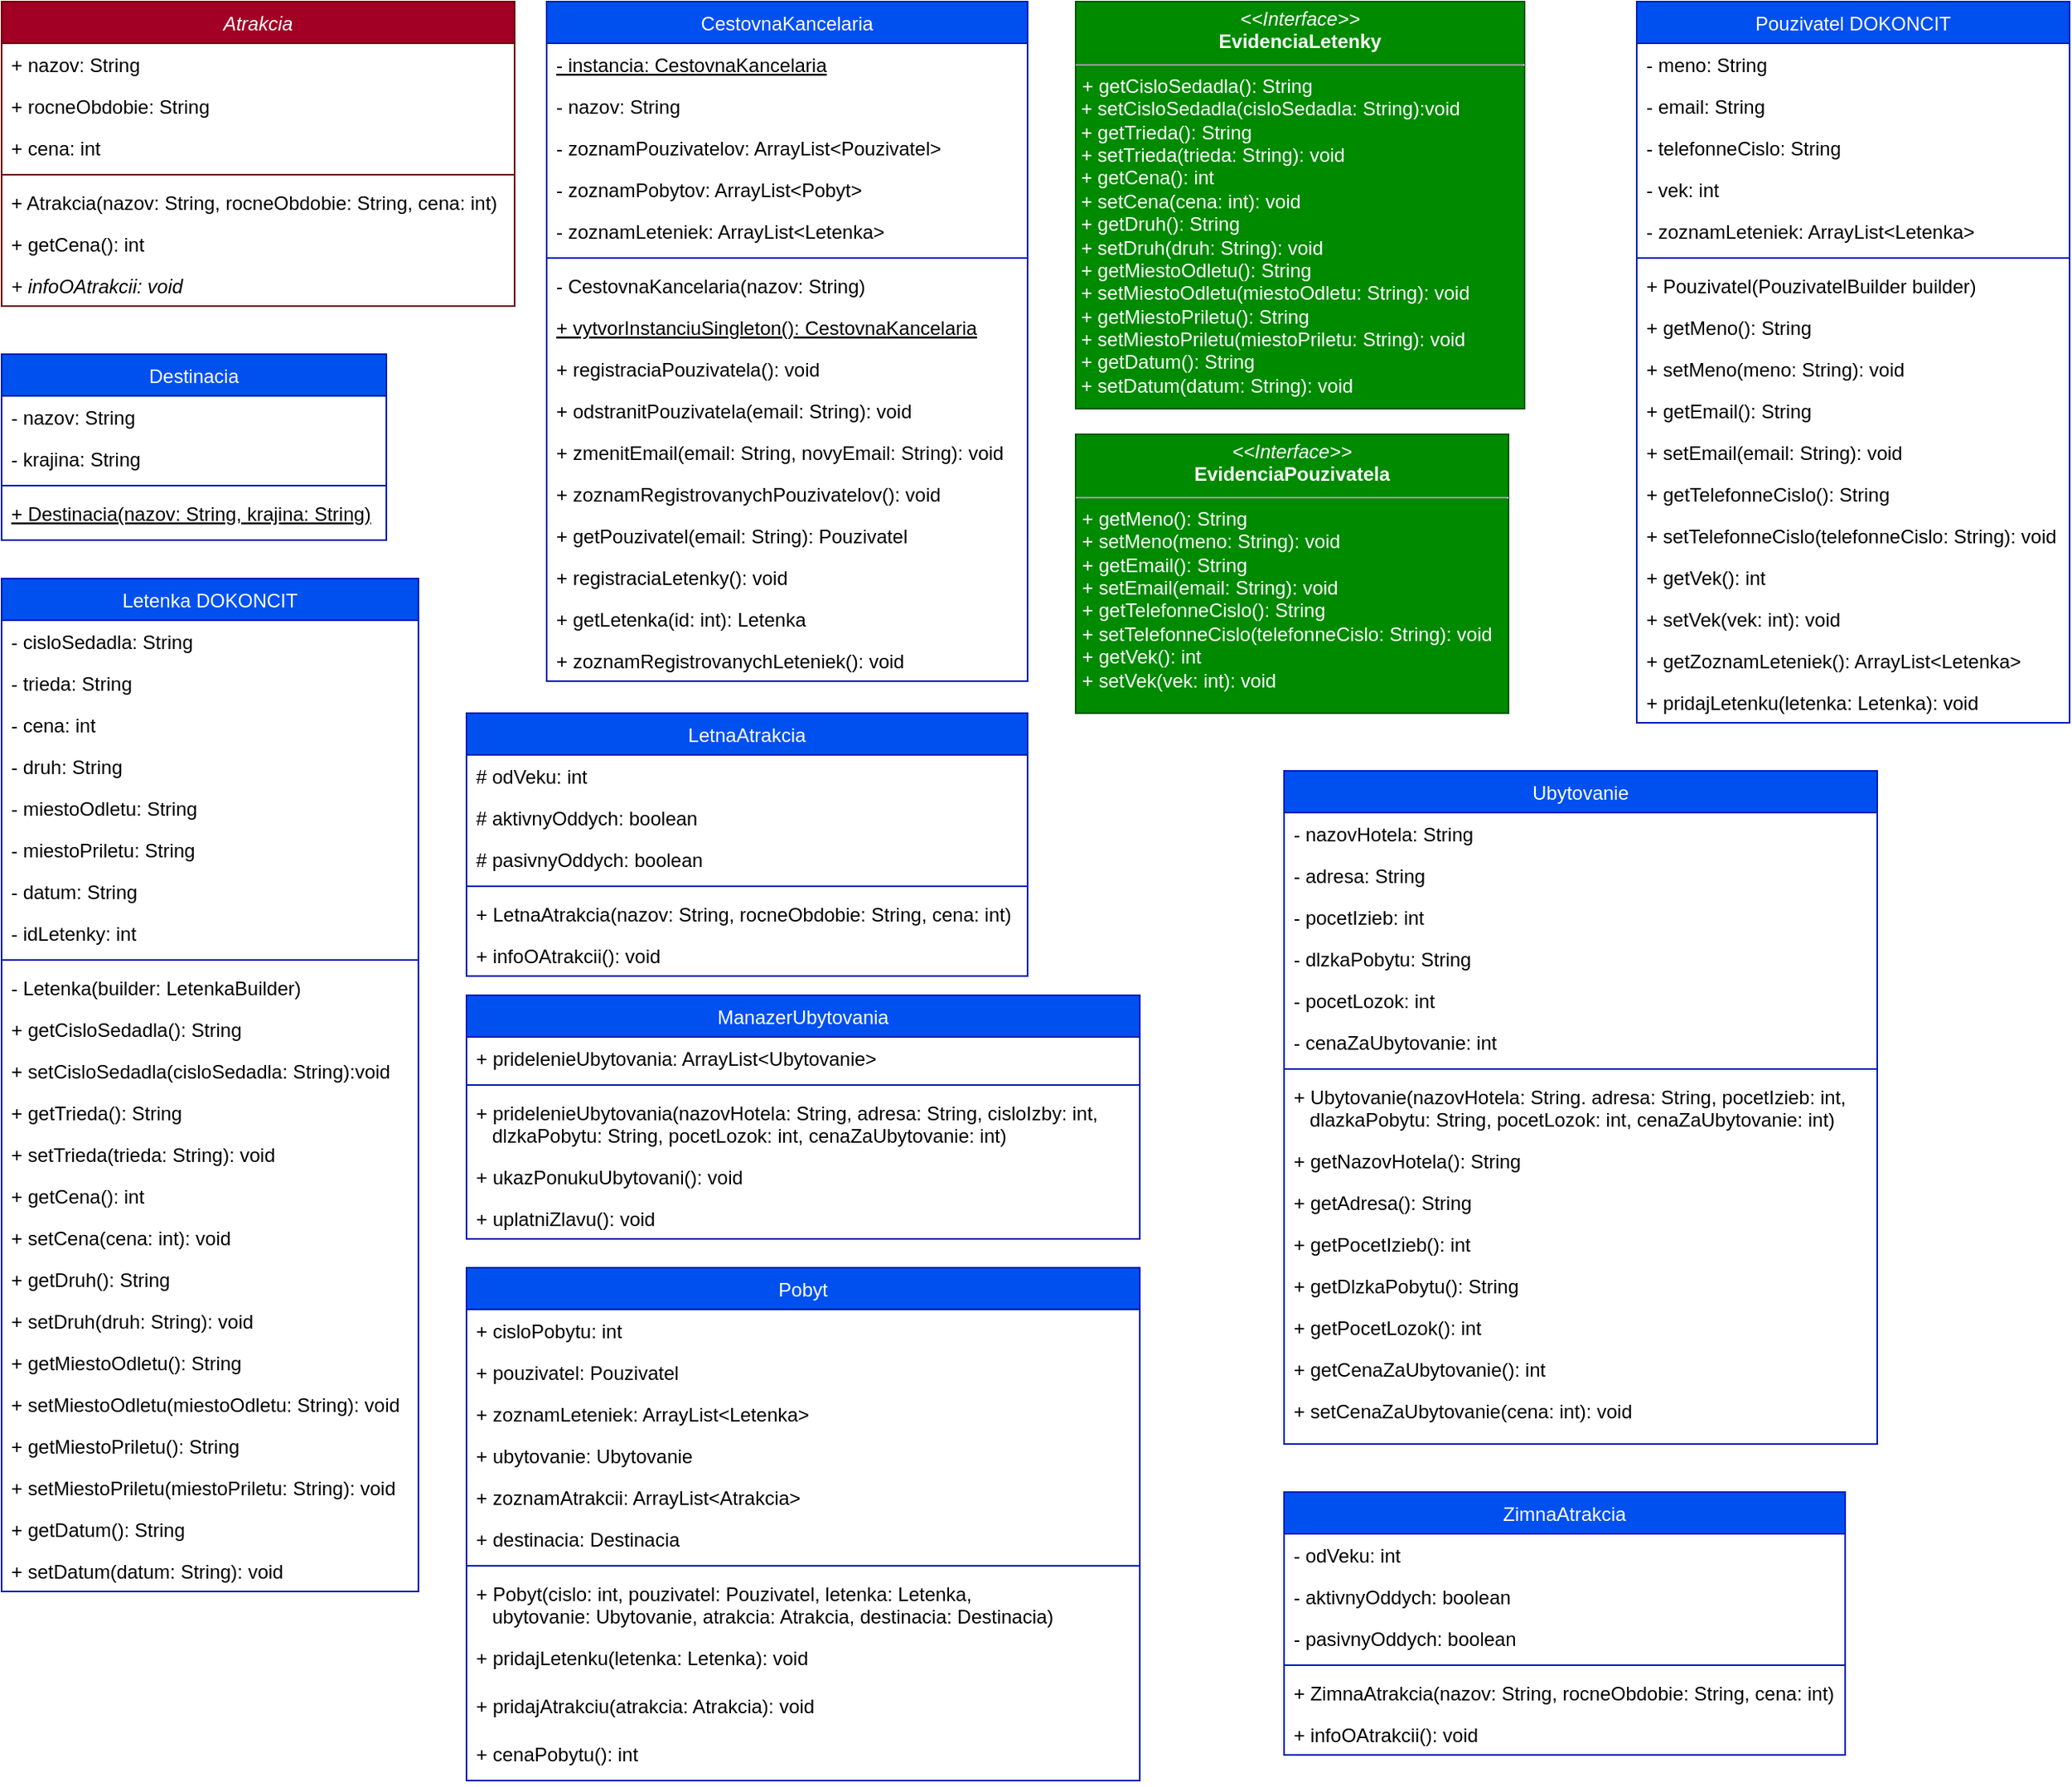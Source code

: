 <mxfile version="21.2.3" type="github">
  <diagram id="C5RBs43oDa-KdzZeNtuy" name="Page-1">
    <mxGraphModel dx="1128" dy="943" grid="1" gridSize="10" guides="1" tooltips="1" connect="1" arrows="1" fold="1" page="1" pageScale="1" pageWidth="827" pageHeight="1169" math="0" shadow="0">
      <root>
        <mxCell id="WIyWlLk6GJQsqaUBKTNV-0" />
        <mxCell id="WIyWlLk6GJQsqaUBKTNV-1" parent="WIyWlLk6GJQsqaUBKTNV-0" />
        <mxCell id="zkfFHV4jXpPFQw0GAbJ--0" value="Atrakcia" style="swimlane;fontStyle=2;align=center;verticalAlign=top;childLayout=stackLayout;horizontal=1;startSize=26;horizontalStack=0;resizeParent=1;resizeLast=0;collapsible=1;marginBottom=0;rounded=0;shadow=0;strokeWidth=1;fillColor=#a20025;strokeColor=#6F0000;fontColor=#ffffff;" parent="WIyWlLk6GJQsqaUBKTNV-1" vertex="1">
          <mxGeometry x="50" y="30" width="320" height="190" as="geometry">
            <mxRectangle x="230" y="140" width="160" height="26" as="alternateBounds" />
          </mxGeometry>
        </mxCell>
        <mxCell id="zkfFHV4jXpPFQw0GAbJ--1" value="+ nazov: String" style="text;align=left;verticalAlign=top;spacingLeft=4;spacingRight=4;overflow=hidden;rotatable=0;points=[[0,0.5],[1,0.5]];portConstraint=eastwest;" parent="zkfFHV4jXpPFQw0GAbJ--0" vertex="1">
          <mxGeometry y="26" width="320" height="26" as="geometry" />
        </mxCell>
        <mxCell id="zkfFHV4jXpPFQw0GAbJ--2" value="+ rocneObdobie: String" style="text;align=left;verticalAlign=top;spacingLeft=4;spacingRight=4;overflow=hidden;rotatable=0;points=[[0,0.5],[1,0.5]];portConstraint=eastwest;rounded=0;shadow=0;html=0;" parent="zkfFHV4jXpPFQw0GAbJ--0" vertex="1">
          <mxGeometry y="52" width="320" height="26" as="geometry" />
        </mxCell>
        <mxCell id="zkfFHV4jXpPFQw0GAbJ--3" value="+ cena: int" style="text;align=left;verticalAlign=top;spacingLeft=4;spacingRight=4;overflow=hidden;rotatable=0;points=[[0,0.5],[1,0.5]];portConstraint=eastwest;rounded=0;shadow=0;html=0;" parent="zkfFHV4jXpPFQw0GAbJ--0" vertex="1">
          <mxGeometry y="78" width="320" height="26" as="geometry" />
        </mxCell>
        <mxCell id="zkfFHV4jXpPFQw0GAbJ--4" value="" style="line;html=1;strokeWidth=1;align=left;verticalAlign=middle;spacingTop=-1;spacingLeft=3;spacingRight=3;rotatable=0;labelPosition=right;points=[];portConstraint=eastwest;fillColor=#a20025;fontColor=#ffffff;strokeColor=#6F0000;" parent="zkfFHV4jXpPFQw0GAbJ--0" vertex="1">
          <mxGeometry y="104" width="320" height="8" as="geometry" />
        </mxCell>
        <mxCell id="zkfFHV4jXpPFQw0GAbJ--5" value="+ Atrakcia(nazov: String, rocneObdobie: String, cena: int)" style="text;align=left;verticalAlign=top;spacingLeft=4;spacingRight=4;overflow=hidden;rotatable=0;points=[[0,0.5],[1,0.5]];portConstraint=eastwest;" parent="zkfFHV4jXpPFQw0GAbJ--0" vertex="1">
          <mxGeometry y="112" width="320" height="26" as="geometry" />
        </mxCell>
        <mxCell id="7Pr3nvuwrETPLiHUvhbF-43" value="+ getCena(): int" style="text;align=left;verticalAlign=top;spacingLeft=4;spacingRight=4;overflow=hidden;rotatable=0;points=[[0,0.5],[1,0.5]];portConstraint=eastwest;" vertex="1" parent="zkfFHV4jXpPFQw0GAbJ--0">
          <mxGeometry y="138" width="320" height="26" as="geometry" />
        </mxCell>
        <mxCell id="7Pr3nvuwrETPLiHUvhbF-44" value="+ infoOAtrakcii: void" style="text;align=left;verticalAlign=top;spacingLeft=4;spacingRight=4;overflow=hidden;rotatable=0;points=[[0,0.5],[1,0.5]];portConstraint=eastwest;fontStyle=2" vertex="1" parent="zkfFHV4jXpPFQw0GAbJ--0">
          <mxGeometry y="164" width="320" height="26" as="geometry" />
        </mxCell>
        <mxCell id="zkfFHV4jXpPFQw0GAbJ--6" value="Destinacia" style="swimlane;fontStyle=0;align=center;verticalAlign=top;childLayout=stackLayout;horizontal=1;startSize=26;horizontalStack=0;resizeParent=1;resizeLast=0;collapsible=1;marginBottom=0;rounded=0;shadow=0;strokeWidth=1;fillColor=#0050ef;fontColor=#ffffff;strokeColor=#001DBC;" parent="WIyWlLk6GJQsqaUBKTNV-1" vertex="1">
          <mxGeometry x="50" y="250" width="240" height="116" as="geometry">
            <mxRectangle x="130" y="380" width="160" height="26" as="alternateBounds" />
          </mxGeometry>
        </mxCell>
        <mxCell id="zkfFHV4jXpPFQw0GAbJ--7" value="- nazov: String" style="text;align=left;verticalAlign=top;spacingLeft=4;spacingRight=4;overflow=hidden;rotatable=0;points=[[0,0.5],[1,0.5]];portConstraint=eastwest;" parent="zkfFHV4jXpPFQw0GAbJ--6" vertex="1">
          <mxGeometry y="26" width="240" height="26" as="geometry" />
        </mxCell>
        <mxCell id="zkfFHV4jXpPFQw0GAbJ--8" value="- krajina: String" style="text;align=left;verticalAlign=top;spacingLeft=4;spacingRight=4;overflow=hidden;rotatable=0;points=[[0,0.5],[1,0.5]];portConstraint=eastwest;rounded=0;shadow=0;html=0;" parent="zkfFHV4jXpPFQw0GAbJ--6" vertex="1">
          <mxGeometry y="52" width="240" height="26" as="geometry" />
        </mxCell>
        <mxCell id="zkfFHV4jXpPFQw0GAbJ--9" value="" style="line;html=1;strokeWidth=1;align=left;verticalAlign=middle;spacingTop=-1;spacingLeft=3;spacingRight=3;rotatable=0;labelPosition=right;points=[];portConstraint=eastwest;fillColor=#0050ef;fontColor=#ffffff;strokeColor=#001DBC;" parent="zkfFHV4jXpPFQw0GAbJ--6" vertex="1">
          <mxGeometry y="78" width="240" height="8" as="geometry" />
        </mxCell>
        <mxCell id="zkfFHV4jXpPFQw0GAbJ--10" value="+ Destinacia(nazov: String, krajina: String)" style="text;align=left;verticalAlign=top;spacingLeft=4;spacingRight=4;overflow=hidden;rotatable=0;points=[[0,0.5],[1,0.5]];portConstraint=eastwest;fontStyle=4" parent="zkfFHV4jXpPFQw0GAbJ--6" vertex="1">
          <mxGeometry y="86" width="240" height="26" as="geometry" />
        </mxCell>
        <mxCell id="zkfFHV4jXpPFQw0GAbJ--17" value="CestovnaKancelaria" style="swimlane;fontStyle=0;align=center;verticalAlign=top;childLayout=stackLayout;horizontal=1;startSize=26;horizontalStack=0;resizeParent=1;resizeLast=0;collapsible=1;marginBottom=0;rounded=0;shadow=0;strokeWidth=1;fillColor=#0050ef;fontColor=#ffffff;strokeColor=#001DBC;" parent="WIyWlLk6GJQsqaUBKTNV-1" vertex="1">
          <mxGeometry x="390" y="30" width="300" height="424" as="geometry">
            <mxRectangle x="550" y="140" width="160" height="26" as="alternateBounds" />
          </mxGeometry>
        </mxCell>
        <mxCell id="zkfFHV4jXpPFQw0GAbJ--18" value="- instancia: CestovnaKancelaria" style="text;align=left;verticalAlign=top;spacingLeft=4;spacingRight=4;overflow=hidden;rotatable=0;points=[[0,0.5],[1,0.5]];portConstraint=eastwest;fontStyle=4" parent="zkfFHV4jXpPFQw0GAbJ--17" vertex="1">
          <mxGeometry y="26" width="300" height="26" as="geometry" />
        </mxCell>
        <mxCell id="zkfFHV4jXpPFQw0GAbJ--19" value="- nazov: String" style="text;align=left;verticalAlign=top;spacingLeft=4;spacingRight=4;overflow=hidden;rotatable=0;points=[[0,0.5],[1,0.5]];portConstraint=eastwest;rounded=0;shadow=0;html=0;" parent="zkfFHV4jXpPFQw0GAbJ--17" vertex="1">
          <mxGeometry y="52" width="300" height="26" as="geometry" />
        </mxCell>
        <mxCell id="zkfFHV4jXpPFQw0GAbJ--20" value="- zoznamPouzivatelov: ArrayList&lt;Pouzivatel&gt;" style="text;align=left;verticalAlign=top;spacingLeft=4;spacingRight=4;overflow=hidden;rotatable=0;points=[[0,0.5],[1,0.5]];portConstraint=eastwest;rounded=0;shadow=0;html=0;" parent="zkfFHV4jXpPFQw0GAbJ--17" vertex="1">
          <mxGeometry y="78" width="300" height="26" as="geometry" />
        </mxCell>
        <mxCell id="zkfFHV4jXpPFQw0GAbJ--21" value="- zoznamPobytov: ArrayList&lt;Pobyt&gt;" style="text;align=left;verticalAlign=top;spacingLeft=4;spacingRight=4;overflow=hidden;rotatable=0;points=[[0,0.5],[1,0.5]];portConstraint=eastwest;rounded=0;shadow=0;html=0;" parent="zkfFHV4jXpPFQw0GAbJ--17" vertex="1">
          <mxGeometry y="104" width="300" height="26" as="geometry" />
        </mxCell>
        <mxCell id="zkfFHV4jXpPFQw0GAbJ--22" value="- zoznamLeteniek: ArrayList&lt;Letenka&gt;" style="text;align=left;verticalAlign=top;spacingLeft=4;spacingRight=4;overflow=hidden;rotatable=0;points=[[0,0.5],[1,0.5]];portConstraint=eastwest;rounded=0;shadow=0;html=0;" parent="zkfFHV4jXpPFQw0GAbJ--17" vertex="1">
          <mxGeometry y="130" width="300" height="26" as="geometry" />
        </mxCell>
        <mxCell id="zkfFHV4jXpPFQw0GAbJ--23" value="" style="line;html=1;strokeWidth=1;align=left;verticalAlign=middle;spacingTop=-1;spacingLeft=3;spacingRight=3;rotatable=0;labelPosition=right;points=[];portConstraint=eastwest;fillColor=#0050ef;fontColor=#ffffff;strokeColor=#001DBC;" parent="zkfFHV4jXpPFQw0GAbJ--17" vertex="1">
          <mxGeometry y="156" width="300" height="8" as="geometry" />
        </mxCell>
        <mxCell id="zkfFHV4jXpPFQw0GAbJ--24" value="- CestovnaKancelaria(nazov: String)" style="text;align=left;verticalAlign=top;spacingLeft=4;spacingRight=4;overflow=hidden;rotatable=0;points=[[0,0.5],[1,0.5]];portConstraint=eastwest;" parent="zkfFHV4jXpPFQw0GAbJ--17" vertex="1">
          <mxGeometry y="164" width="300" height="26" as="geometry" />
        </mxCell>
        <mxCell id="zkfFHV4jXpPFQw0GAbJ--25" value="+ vytvorInstanciuSingleton(): CestovnaKancelaria" style="text;align=left;verticalAlign=top;spacingLeft=4;spacingRight=4;overflow=hidden;rotatable=0;points=[[0,0.5],[1,0.5]];portConstraint=eastwest;fontStyle=4" parent="zkfFHV4jXpPFQw0GAbJ--17" vertex="1">
          <mxGeometry y="190" width="300" height="26" as="geometry" />
        </mxCell>
        <mxCell id="7Pr3nvuwrETPLiHUvhbF-45" value="+ registraciaPouzivatela(): void" style="text;align=left;verticalAlign=top;spacingLeft=4;spacingRight=4;overflow=hidden;rotatable=0;points=[[0,0.5],[1,0.5]];portConstraint=eastwest;fontStyle=0" vertex="1" parent="zkfFHV4jXpPFQw0GAbJ--17">
          <mxGeometry y="216" width="300" height="26" as="geometry" />
        </mxCell>
        <mxCell id="7Pr3nvuwrETPLiHUvhbF-46" value="+ odstranitPouzivatela(email: String): void" style="text;align=left;verticalAlign=top;spacingLeft=4;spacingRight=4;overflow=hidden;rotatable=0;points=[[0,0.5],[1,0.5]];portConstraint=eastwest;fontStyle=0" vertex="1" parent="zkfFHV4jXpPFQw0GAbJ--17">
          <mxGeometry y="242" width="300" height="26" as="geometry" />
        </mxCell>
        <mxCell id="7Pr3nvuwrETPLiHUvhbF-47" value="+ zmenitEmail(email: String, novyEmail: String): void" style="text;align=left;verticalAlign=top;spacingLeft=4;spacingRight=4;overflow=hidden;rotatable=0;points=[[0,0.5],[1,0.5]];portConstraint=eastwest;fontStyle=0" vertex="1" parent="zkfFHV4jXpPFQw0GAbJ--17">
          <mxGeometry y="268" width="300" height="26" as="geometry" />
        </mxCell>
        <mxCell id="7Pr3nvuwrETPLiHUvhbF-48" value="+ zoznamRegistrovanychPouzivatelov(): void" style="text;align=left;verticalAlign=top;spacingLeft=4;spacingRight=4;overflow=hidden;rotatable=0;points=[[0,0.5],[1,0.5]];portConstraint=eastwest;fontStyle=0" vertex="1" parent="zkfFHV4jXpPFQw0GAbJ--17">
          <mxGeometry y="294" width="300" height="26" as="geometry" />
        </mxCell>
        <mxCell id="7Pr3nvuwrETPLiHUvhbF-49" value="+ getPouzivatel(email: String): Pouzivatel" style="text;align=left;verticalAlign=top;spacingLeft=4;spacingRight=4;overflow=hidden;rotatable=0;points=[[0,0.5],[1,0.5]];portConstraint=eastwest;fontStyle=0" vertex="1" parent="zkfFHV4jXpPFQw0GAbJ--17">
          <mxGeometry y="320" width="300" height="26" as="geometry" />
        </mxCell>
        <mxCell id="7Pr3nvuwrETPLiHUvhbF-50" value="+ registraciaLetenky(): void" style="text;align=left;verticalAlign=top;spacingLeft=4;spacingRight=4;overflow=hidden;rotatable=0;points=[[0,0.5],[1,0.5]];portConstraint=eastwest;fontStyle=0" vertex="1" parent="zkfFHV4jXpPFQw0GAbJ--17">
          <mxGeometry y="346" width="300" height="26" as="geometry" />
        </mxCell>
        <mxCell id="7Pr3nvuwrETPLiHUvhbF-51" value="+ getLetenka(id: int): Letenka" style="text;align=left;verticalAlign=top;spacingLeft=4;spacingRight=4;overflow=hidden;rotatable=0;points=[[0,0.5],[1,0.5]];portConstraint=eastwest;fontStyle=0" vertex="1" parent="zkfFHV4jXpPFQw0GAbJ--17">
          <mxGeometry y="372" width="300" height="26" as="geometry" />
        </mxCell>
        <mxCell id="7Pr3nvuwrETPLiHUvhbF-52" value="+ zoznamRegistrovanychLeteniek(): void" style="text;align=left;verticalAlign=top;spacingLeft=4;spacingRight=4;overflow=hidden;rotatable=0;points=[[0,0.5],[1,0.5]];portConstraint=eastwest;fontStyle=0" vertex="1" parent="zkfFHV4jXpPFQw0GAbJ--17">
          <mxGeometry y="398" width="300" height="26" as="geometry" />
        </mxCell>
        <mxCell id="7Pr3nvuwrETPLiHUvhbF-0" value="&lt;p style=&quot;margin:0px;margin-top:4px;text-align:center;&quot;&gt;&lt;i&gt;&amp;lt;&amp;lt;Interface&amp;gt;&amp;gt;&lt;/i&gt;&lt;br&gt;&lt;b&gt;EvidenciaPouzivatela&lt;/b&gt;&lt;/p&gt;&lt;hr size=&quot;1&quot;&gt;&lt;p style=&quot;margin:0px;margin-left:4px;&quot;&gt;+ getMeno(): String&lt;br&gt;+ setMeno(meno: String): void&lt;/p&gt;&lt;p style=&quot;margin:0px;margin-left:4px;&quot;&gt;+ getEmail(): String&lt;/p&gt;&lt;p style=&quot;margin:0px;margin-left:4px;&quot;&gt;+ setEmail(email: String): void&lt;/p&gt;&lt;p style=&quot;margin:0px;margin-left:4px;&quot;&gt;+ getTelefonneCislo(): String&lt;/p&gt;&lt;p style=&quot;margin:0px;margin-left:4px;&quot;&gt;+ setTelefonneCislo(telefonneCislo: String): void&lt;/p&gt;&lt;p style=&quot;margin:0px;margin-left:4px;&quot;&gt;+ getVek(): int&lt;/p&gt;&lt;p style=&quot;margin:0px;margin-left:4px;&quot;&gt;+ setVek(vek: int): void&lt;/p&gt;" style="verticalAlign=top;align=left;overflow=fill;fontSize=12;fontFamily=Helvetica;html=1;whiteSpace=wrap;fillColor=#008a00;fontColor=#ffffff;strokeColor=#005700;" vertex="1" parent="WIyWlLk6GJQsqaUBKTNV-1">
          <mxGeometry x="720" y="300" width="270" height="174" as="geometry" />
        </mxCell>
        <mxCell id="7Pr3nvuwrETPLiHUvhbF-2" value="&lt;p style=&quot;margin:0px;margin-top:4px;text-align:center;&quot;&gt;&lt;i&gt;&amp;lt;&amp;lt;Interface&amp;gt;&amp;gt;&lt;/i&gt;&lt;br&gt;&lt;b&gt;EvidenciaLetenky&lt;/b&gt;&lt;/p&gt;&lt;hr size=&quot;1&quot;&gt;&lt;p style=&quot;margin:0px;margin-left:4px;&quot;&gt;&lt;/p&gt;&lt;p style=&quot;margin:0px;margin-left:4px;&quot;&gt;+ getCisloSedadla(): String&lt;br&gt;&lt;/p&gt;&lt;div&gt;&amp;nbsp;+ setCisloSedadla(cisloSedadla: String):void&lt;/div&gt;&lt;div&gt;&amp;nbsp;+ getTrieda(): String&lt;/div&gt;&lt;div&gt;&amp;nbsp;+ setTrieda(trieda: String): void&lt;/div&gt;&lt;div&gt;&amp;nbsp;+ getCena(): int&lt;/div&gt;&lt;div&gt;&amp;nbsp;+ setCena(cena: int): void&lt;/div&gt;&lt;div&gt;&amp;nbsp;+ getDruh(): String&lt;/div&gt;&lt;div&gt;&amp;nbsp;+ setDruh(druh: String): void&lt;/div&gt;&lt;div&gt;&amp;nbsp;+ getMiestoOdletu(): String&lt;/div&gt;&lt;div&gt;&amp;nbsp;+ setMiestoOdletu(miestoOdletu: String): void&lt;/div&gt;&lt;div&gt;&amp;nbsp;+ getMiestoPriletu(): String&lt;/div&gt;&lt;div&gt;&amp;nbsp;+ setMiestoPriletu(miestoPriletu: String): void&lt;/div&gt;&lt;div&gt;&amp;nbsp;+ getDatum(): String&lt;/div&gt;&lt;div&gt;&amp;nbsp;+ setDatum(datum: String): void&lt;/div&gt;" style="verticalAlign=top;align=left;overflow=fill;fontSize=12;fontFamily=Helvetica;html=1;whiteSpace=wrap;fillColor=#008a00;fontColor=#ffffff;strokeColor=#005700;" vertex="1" parent="WIyWlLk6GJQsqaUBKTNV-1">
          <mxGeometry x="720" y="30" width="280" height="254" as="geometry" />
        </mxCell>
        <mxCell id="7Pr3nvuwrETPLiHUvhbF-57" value="Letenka DOKONCIT" style="swimlane;fontStyle=0;align=center;verticalAlign=top;childLayout=stackLayout;horizontal=1;startSize=26;horizontalStack=0;resizeParent=1;resizeLast=0;collapsible=1;marginBottom=0;rounded=0;shadow=0;strokeWidth=1;fillColor=#0050ef;fontColor=#ffffff;strokeColor=#001DBC;" vertex="1" parent="WIyWlLk6GJQsqaUBKTNV-1">
          <mxGeometry x="50" y="390" width="260" height="632" as="geometry">
            <mxRectangle x="130" y="380" width="160" height="26" as="alternateBounds" />
          </mxGeometry>
        </mxCell>
        <mxCell id="7Pr3nvuwrETPLiHUvhbF-58" value="- cisloSedadla: String" style="text;align=left;verticalAlign=top;spacingLeft=4;spacingRight=4;overflow=hidden;rotatable=0;points=[[0,0.5],[1,0.5]];portConstraint=eastwest;" vertex="1" parent="7Pr3nvuwrETPLiHUvhbF-57">
          <mxGeometry y="26" width="260" height="26" as="geometry" />
        </mxCell>
        <mxCell id="7Pr3nvuwrETPLiHUvhbF-59" value="- trieda: String" style="text;align=left;verticalAlign=top;spacingLeft=4;spacingRight=4;overflow=hidden;rotatable=0;points=[[0,0.5],[1,0.5]];portConstraint=eastwest;rounded=0;shadow=0;html=0;" vertex="1" parent="7Pr3nvuwrETPLiHUvhbF-57">
          <mxGeometry y="52" width="260" height="26" as="geometry" />
        </mxCell>
        <mxCell id="7Pr3nvuwrETPLiHUvhbF-62" value="- cena: int" style="text;align=left;verticalAlign=top;spacingLeft=4;spacingRight=4;overflow=hidden;rotatable=0;points=[[0,0.5],[1,0.5]];portConstraint=eastwest;rounded=0;shadow=0;html=0;" vertex="1" parent="7Pr3nvuwrETPLiHUvhbF-57">
          <mxGeometry y="78" width="260" height="26" as="geometry" />
        </mxCell>
        <mxCell id="7Pr3nvuwrETPLiHUvhbF-65" value="- druh: String" style="text;align=left;verticalAlign=top;spacingLeft=4;spacingRight=4;overflow=hidden;rotatable=0;points=[[0,0.5],[1,0.5]];portConstraint=eastwest;rounded=0;shadow=0;html=0;" vertex="1" parent="7Pr3nvuwrETPLiHUvhbF-57">
          <mxGeometry y="104" width="260" height="26" as="geometry" />
        </mxCell>
        <mxCell id="7Pr3nvuwrETPLiHUvhbF-64" value="- miestoOdletu: String" style="text;align=left;verticalAlign=top;spacingLeft=4;spacingRight=4;overflow=hidden;rotatable=0;points=[[0,0.5],[1,0.5]];portConstraint=eastwest;rounded=0;shadow=0;html=0;" vertex="1" parent="7Pr3nvuwrETPLiHUvhbF-57">
          <mxGeometry y="130" width="260" height="26" as="geometry" />
        </mxCell>
        <mxCell id="7Pr3nvuwrETPLiHUvhbF-63" value="- miestoPriletu: String" style="text;align=left;verticalAlign=top;spacingLeft=4;spacingRight=4;overflow=hidden;rotatable=0;points=[[0,0.5],[1,0.5]];portConstraint=eastwest;rounded=0;shadow=0;html=0;" vertex="1" parent="7Pr3nvuwrETPLiHUvhbF-57">
          <mxGeometry y="156" width="260" height="26" as="geometry" />
        </mxCell>
        <mxCell id="7Pr3nvuwrETPLiHUvhbF-67" value="- datum: String" style="text;align=left;verticalAlign=top;spacingLeft=4;spacingRight=4;overflow=hidden;rotatable=0;points=[[0,0.5],[1,0.5]];portConstraint=eastwest;rounded=0;shadow=0;html=0;" vertex="1" parent="7Pr3nvuwrETPLiHUvhbF-57">
          <mxGeometry y="182" width="260" height="26" as="geometry" />
        </mxCell>
        <mxCell id="7Pr3nvuwrETPLiHUvhbF-66" value="- idLetenky: int" style="text;align=left;verticalAlign=top;spacingLeft=4;spacingRight=4;overflow=hidden;rotatable=0;points=[[0,0.5],[1,0.5]];portConstraint=eastwest;rounded=0;shadow=0;html=0;" vertex="1" parent="7Pr3nvuwrETPLiHUvhbF-57">
          <mxGeometry y="208" width="260" height="26" as="geometry" />
        </mxCell>
        <mxCell id="7Pr3nvuwrETPLiHUvhbF-60" value="" style="line;html=1;strokeWidth=1;align=left;verticalAlign=middle;spacingTop=-1;spacingLeft=3;spacingRight=3;rotatable=0;labelPosition=right;points=[];portConstraint=eastwest;fillColor=#0050ef;fontColor=#ffffff;strokeColor=#001DBC;" vertex="1" parent="7Pr3nvuwrETPLiHUvhbF-57">
          <mxGeometry y="234" width="260" height="8" as="geometry" />
        </mxCell>
        <mxCell id="7Pr3nvuwrETPLiHUvhbF-61" value="- Letenka(builder: LetenkaBuilder)" style="text;align=left;verticalAlign=top;spacingLeft=4;spacingRight=4;overflow=hidden;rotatable=0;points=[[0,0.5],[1,0.5]];portConstraint=eastwest;fontStyle=0" vertex="1" parent="7Pr3nvuwrETPLiHUvhbF-57">
          <mxGeometry y="242" width="260" height="26" as="geometry" />
        </mxCell>
        <mxCell id="7Pr3nvuwrETPLiHUvhbF-70" value="+ getCisloSedadla(): String" style="text;align=left;verticalAlign=top;spacingLeft=4;spacingRight=4;overflow=hidden;rotatable=0;points=[[0,0.5],[1,0.5]];portConstraint=eastwest;fontStyle=0" vertex="1" parent="7Pr3nvuwrETPLiHUvhbF-57">
          <mxGeometry y="268" width="260" height="26" as="geometry" />
        </mxCell>
        <mxCell id="7Pr3nvuwrETPLiHUvhbF-78" value="+ setCisloSedadla(cisloSedadla: String):void&#xa;" style="text;align=left;verticalAlign=top;spacingLeft=4;spacingRight=4;overflow=hidden;rotatable=0;points=[[0,0.5],[1,0.5]];portConstraint=eastwest;fontStyle=0" vertex="1" parent="7Pr3nvuwrETPLiHUvhbF-57">
          <mxGeometry y="294" width="260" height="26" as="geometry" />
        </mxCell>
        <mxCell id="7Pr3nvuwrETPLiHUvhbF-77" value="+ getTrieda(): String" style="text;align=left;verticalAlign=top;spacingLeft=4;spacingRight=4;overflow=hidden;rotatable=0;points=[[0,0.5],[1,0.5]];portConstraint=eastwest;fontStyle=0" vertex="1" parent="7Pr3nvuwrETPLiHUvhbF-57">
          <mxGeometry y="320" width="260" height="26" as="geometry" />
        </mxCell>
        <mxCell id="7Pr3nvuwrETPLiHUvhbF-76" value="+ setTrieda(trieda: String): void" style="text;align=left;verticalAlign=top;spacingLeft=4;spacingRight=4;overflow=hidden;rotatable=0;points=[[0,0.5],[1,0.5]];portConstraint=eastwest;fontStyle=0" vertex="1" parent="7Pr3nvuwrETPLiHUvhbF-57">
          <mxGeometry y="346" width="260" height="26" as="geometry" />
        </mxCell>
        <mxCell id="7Pr3nvuwrETPLiHUvhbF-75" value="+ getCena(): int" style="text;align=left;verticalAlign=top;spacingLeft=4;spacingRight=4;overflow=hidden;rotatable=0;points=[[0,0.5],[1,0.5]];portConstraint=eastwest;fontStyle=0" vertex="1" parent="7Pr3nvuwrETPLiHUvhbF-57">
          <mxGeometry y="372" width="260" height="26" as="geometry" />
        </mxCell>
        <mxCell id="7Pr3nvuwrETPLiHUvhbF-74" value="+ setCena(cena: int): void" style="text;align=left;verticalAlign=top;spacingLeft=4;spacingRight=4;overflow=hidden;rotatable=0;points=[[0,0.5],[1,0.5]];portConstraint=eastwest;fontStyle=0" vertex="1" parent="7Pr3nvuwrETPLiHUvhbF-57">
          <mxGeometry y="398" width="260" height="26" as="geometry" />
        </mxCell>
        <mxCell id="7Pr3nvuwrETPLiHUvhbF-73" value="+ getDruh(): String" style="text;align=left;verticalAlign=top;spacingLeft=4;spacingRight=4;overflow=hidden;rotatable=0;points=[[0,0.5],[1,0.5]];portConstraint=eastwest;fontStyle=0" vertex="1" parent="7Pr3nvuwrETPLiHUvhbF-57">
          <mxGeometry y="424" width="260" height="26" as="geometry" />
        </mxCell>
        <mxCell id="7Pr3nvuwrETPLiHUvhbF-72" value="+ setDruh(druh: String): void" style="text;align=left;verticalAlign=top;spacingLeft=4;spacingRight=4;overflow=hidden;rotatable=0;points=[[0,0.5],[1,0.5]];portConstraint=eastwest;fontStyle=0" vertex="1" parent="7Pr3nvuwrETPLiHUvhbF-57">
          <mxGeometry y="450" width="260" height="26" as="geometry" />
        </mxCell>
        <mxCell id="7Pr3nvuwrETPLiHUvhbF-71" value="+ getMiestoOdletu(): String" style="text;align=left;verticalAlign=top;spacingLeft=4;spacingRight=4;overflow=hidden;rotatable=0;points=[[0,0.5],[1,0.5]];portConstraint=eastwest;fontStyle=0" vertex="1" parent="7Pr3nvuwrETPLiHUvhbF-57">
          <mxGeometry y="476" width="260" height="26" as="geometry" />
        </mxCell>
        <mxCell id="7Pr3nvuwrETPLiHUvhbF-69" value="+ setMiestoOdletu(miestoOdletu: String): void" style="text;align=left;verticalAlign=top;spacingLeft=4;spacingRight=4;overflow=hidden;rotatable=0;points=[[0,0.5],[1,0.5]];portConstraint=eastwest;fontStyle=0" vertex="1" parent="7Pr3nvuwrETPLiHUvhbF-57">
          <mxGeometry y="502" width="260" height="26" as="geometry" />
        </mxCell>
        <mxCell id="7Pr3nvuwrETPLiHUvhbF-82" value="+ getMiestoPriletu(): String" style="text;align=left;verticalAlign=top;spacingLeft=4;spacingRight=4;overflow=hidden;rotatable=0;points=[[0,0.5],[1,0.5]];portConstraint=eastwest;fontStyle=0" vertex="1" parent="7Pr3nvuwrETPLiHUvhbF-57">
          <mxGeometry y="528" width="260" height="26" as="geometry" />
        </mxCell>
        <mxCell id="7Pr3nvuwrETPLiHUvhbF-81" value="+ setMiestoPriletu(miestoPriletu: String): void" style="text;align=left;verticalAlign=top;spacingLeft=4;spacingRight=4;overflow=hidden;rotatable=0;points=[[0,0.5],[1,0.5]];portConstraint=eastwest;fontStyle=0" vertex="1" parent="7Pr3nvuwrETPLiHUvhbF-57">
          <mxGeometry y="554" width="260" height="26" as="geometry" />
        </mxCell>
        <mxCell id="7Pr3nvuwrETPLiHUvhbF-80" value="+ getDatum(): String" style="text;align=left;verticalAlign=top;spacingLeft=4;spacingRight=4;overflow=hidden;rotatable=0;points=[[0,0.5],[1,0.5]];portConstraint=eastwest;fontStyle=0" vertex="1" parent="7Pr3nvuwrETPLiHUvhbF-57">
          <mxGeometry y="580" width="260" height="26" as="geometry" />
        </mxCell>
        <mxCell id="7Pr3nvuwrETPLiHUvhbF-79" value="+ setDatum(datum: String): void" style="text;align=left;verticalAlign=top;spacingLeft=4;spacingRight=4;overflow=hidden;rotatable=0;points=[[0,0.5],[1,0.5]];portConstraint=eastwest;fontStyle=0" vertex="1" parent="7Pr3nvuwrETPLiHUvhbF-57">
          <mxGeometry y="606" width="260" height="26" as="geometry" />
        </mxCell>
        <mxCell id="7Pr3nvuwrETPLiHUvhbF-83" value="LetnaAtrakcia" style="swimlane;fontStyle=0;align=center;verticalAlign=top;childLayout=stackLayout;horizontal=1;startSize=26;horizontalStack=0;resizeParent=1;resizeLast=0;collapsible=1;marginBottom=0;rounded=0;shadow=0;strokeWidth=1;fillColor=#0050ef;fontColor=#ffffff;strokeColor=#001DBC;" vertex="1" parent="WIyWlLk6GJQsqaUBKTNV-1">
          <mxGeometry x="340" y="474" width="350" height="164" as="geometry">
            <mxRectangle x="130" y="380" width="160" height="26" as="alternateBounds" />
          </mxGeometry>
        </mxCell>
        <mxCell id="7Pr3nvuwrETPLiHUvhbF-84" value="# odVeku: int" style="text;align=left;verticalAlign=top;spacingLeft=4;spacingRight=4;overflow=hidden;rotatable=0;points=[[0,0.5],[1,0.5]];portConstraint=eastwest;" vertex="1" parent="7Pr3nvuwrETPLiHUvhbF-83">
          <mxGeometry y="26" width="350" height="26" as="geometry" />
        </mxCell>
        <mxCell id="7Pr3nvuwrETPLiHUvhbF-85" value="# aktivnyOddych: boolean" style="text;align=left;verticalAlign=top;spacingLeft=4;spacingRight=4;overflow=hidden;rotatable=0;points=[[0,0.5],[1,0.5]];portConstraint=eastwest;rounded=0;shadow=0;html=0;" vertex="1" parent="7Pr3nvuwrETPLiHUvhbF-83">
          <mxGeometry y="52" width="350" height="26" as="geometry" />
        </mxCell>
        <mxCell id="7Pr3nvuwrETPLiHUvhbF-88" value="# pasivnyOddych: boolean" style="text;align=left;verticalAlign=top;spacingLeft=4;spacingRight=4;overflow=hidden;rotatable=0;points=[[0,0.5],[1,0.5]];portConstraint=eastwest;rounded=0;shadow=0;html=0;" vertex="1" parent="7Pr3nvuwrETPLiHUvhbF-83">
          <mxGeometry y="78" width="350" height="26" as="geometry" />
        </mxCell>
        <mxCell id="7Pr3nvuwrETPLiHUvhbF-86" value="" style="line;html=1;strokeWidth=1;align=left;verticalAlign=middle;spacingTop=-1;spacingLeft=3;spacingRight=3;rotatable=0;labelPosition=right;points=[];portConstraint=eastwest;fillColor=#0050ef;fontColor=#ffffff;strokeColor=#001DBC;" vertex="1" parent="7Pr3nvuwrETPLiHUvhbF-83">
          <mxGeometry y="104" width="350" height="8" as="geometry" />
        </mxCell>
        <mxCell id="7Pr3nvuwrETPLiHUvhbF-87" value="+ LetnaAtrakcia(nazov: String, rocneObdobie: String, cena: int)" style="text;align=left;verticalAlign=top;spacingLeft=4;spacingRight=4;overflow=hidden;rotatable=0;points=[[0,0.5],[1,0.5]];portConstraint=eastwest;fontStyle=0" vertex="1" parent="7Pr3nvuwrETPLiHUvhbF-83">
          <mxGeometry y="112" width="350" height="26" as="geometry" />
        </mxCell>
        <mxCell id="7Pr3nvuwrETPLiHUvhbF-90" value="+ infoOAtrakcii(): void" style="text;align=left;verticalAlign=top;spacingLeft=4;spacingRight=4;overflow=hidden;rotatable=0;points=[[0,0.5],[1,0.5]];portConstraint=eastwest;fontStyle=0" vertex="1" parent="7Pr3nvuwrETPLiHUvhbF-83">
          <mxGeometry y="138" width="350" height="26" as="geometry" />
        </mxCell>
        <mxCell id="7Pr3nvuwrETPLiHUvhbF-91" value="ManazerUbytovania" style="swimlane;fontStyle=0;align=center;verticalAlign=top;childLayout=stackLayout;horizontal=1;startSize=26;horizontalStack=0;resizeParent=1;resizeLast=0;collapsible=1;marginBottom=0;rounded=0;shadow=0;strokeWidth=1;fillColor=#0050ef;fontColor=#ffffff;strokeColor=#001DBC;" vertex="1" parent="WIyWlLk6GJQsqaUBKTNV-1">
          <mxGeometry x="340" y="650" width="420" height="152" as="geometry">
            <mxRectangle x="130" y="380" width="160" height="26" as="alternateBounds" />
          </mxGeometry>
        </mxCell>
        <mxCell id="7Pr3nvuwrETPLiHUvhbF-92" value="+ pridelenieUbytovania: ArrayList&lt;Ubytovanie&gt;" style="text;align=left;verticalAlign=top;spacingLeft=4;spacingRight=4;overflow=hidden;rotatable=0;points=[[0,0.5],[1,0.5]];portConstraint=eastwest;" vertex="1" parent="7Pr3nvuwrETPLiHUvhbF-91">
          <mxGeometry y="26" width="420" height="26" as="geometry" />
        </mxCell>
        <mxCell id="7Pr3nvuwrETPLiHUvhbF-95" value="" style="line;html=1;strokeWidth=1;align=left;verticalAlign=middle;spacingTop=-1;spacingLeft=3;spacingRight=3;rotatable=0;labelPosition=right;points=[];portConstraint=eastwest;fillColor=#0050ef;fontColor=#ffffff;strokeColor=#001DBC;" vertex="1" parent="7Pr3nvuwrETPLiHUvhbF-91">
          <mxGeometry y="52" width="420" height="8" as="geometry" />
        </mxCell>
        <mxCell id="7Pr3nvuwrETPLiHUvhbF-96" value="+ pridelenieUbytovania(nazovHotela: String, adresa: String, cisloIzby: int, &#xa;   dlzkaPobytu: String, pocetLozok: int, cenaZaUbytovanie: int)" style="text;align=left;verticalAlign=top;spacingLeft=4;spacingRight=4;overflow=hidden;rotatable=0;points=[[0,0.5],[1,0.5]];portConstraint=eastwest;fontStyle=0" vertex="1" parent="7Pr3nvuwrETPLiHUvhbF-91">
          <mxGeometry y="60" width="420" height="40" as="geometry" />
        </mxCell>
        <mxCell id="7Pr3nvuwrETPLiHUvhbF-97" value="+ ukazPonukuUbytovani(): void" style="text;align=left;verticalAlign=top;spacingLeft=4;spacingRight=4;overflow=hidden;rotatable=0;points=[[0,0.5],[1,0.5]];portConstraint=eastwest;fontStyle=0" vertex="1" parent="7Pr3nvuwrETPLiHUvhbF-91">
          <mxGeometry y="100" width="420" height="26" as="geometry" />
        </mxCell>
        <mxCell id="7Pr3nvuwrETPLiHUvhbF-98" value="+ uplatniZlavu(): void" style="text;align=left;verticalAlign=top;spacingLeft=4;spacingRight=4;overflow=hidden;rotatable=0;points=[[0,0.5],[1,0.5]];portConstraint=eastwest;fontStyle=0" vertex="1" parent="7Pr3nvuwrETPLiHUvhbF-91">
          <mxGeometry y="126" width="420" height="26" as="geometry" />
        </mxCell>
        <mxCell id="7Pr3nvuwrETPLiHUvhbF-99" value="Pobyt" style="swimlane;fontStyle=0;align=center;verticalAlign=top;childLayout=stackLayout;horizontal=1;startSize=26;horizontalStack=0;resizeParent=1;resizeLast=0;collapsible=1;marginBottom=0;rounded=0;shadow=0;strokeWidth=1;fillColor=#0050ef;fontColor=#ffffff;strokeColor=#001DBC;" vertex="1" parent="WIyWlLk6GJQsqaUBKTNV-1">
          <mxGeometry x="340" y="820" width="420" height="320" as="geometry">
            <mxRectangle x="130" y="380" width="160" height="26" as="alternateBounds" />
          </mxGeometry>
        </mxCell>
        <mxCell id="7Pr3nvuwrETPLiHUvhbF-100" value="+ cisloPobytu: int" style="text;align=left;verticalAlign=top;spacingLeft=4;spacingRight=4;overflow=hidden;rotatable=0;points=[[0,0.5],[1,0.5]];portConstraint=eastwest;" vertex="1" parent="7Pr3nvuwrETPLiHUvhbF-99">
          <mxGeometry y="26" width="420" height="26" as="geometry" />
        </mxCell>
        <mxCell id="7Pr3nvuwrETPLiHUvhbF-101" value="+ pouzivatel: Pouzivatel" style="text;align=left;verticalAlign=top;spacingLeft=4;spacingRight=4;overflow=hidden;rotatable=0;points=[[0,0.5],[1,0.5]];portConstraint=eastwest;rounded=0;shadow=0;html=0;" vertex="1" parent="7Pr3nvuwrETPLiHUvhbF-99">
          <mxGeometry y="52" width="420" height="26" as="geometry" />
        </mxCell>
        <mxCell id="7Pr3nvuwrETPLiHUvhbF-107" value="+ zoznamLeteniek: ArrayList&lt;Letenka&gt;" style="text;align=left;verticalAlign=top;spacingLeft=4;spacingRight=4;overflow=hidden;rotatable=0;points=[[0,0.5],[1,0.5]];portConstraint=eastwest;rounded=0;shadow=0;html=0;" vertex="1" parent="7Pr3nvuwrETPLiHUvhbF-99">
          <mxGeometry y="78" width="420" height="26" as="geometry" />
        </mxCell>
        <mxCell id="7Pr3nvuwrETPLiHUvhbF-106" value="+ ubytovanie: Ubytovanie " style="text;align=left;verticalAlign=top;spacingLeft=4;spacingRight=4;overflow=hidden;rotatable=0;points=[[0,0.5],[1,0.5]];portConstraint=eastwest;rounded=0;shadow=0;html=0;" vertex="1" parent="7Pr3nvuwrETPLiHUvhbF-99">
          <mxGeometry y="104" width="420" height="26" as="geometry" />
        </mxCell>
        <mxCell id="7Pr3nvuwrETPLiHUvhbF-105" value="+ zoznamAtrakcii: ArrayList&lt;Atrakcia&gt;" style="text;align=left;verticalAlign=top;spacingLeft=4;spacingRight=4;overflow=hidden;rotatable=0;points=[[0,0.5],[1,0.5]];portConstraint=eastwest;rounded=0;shadow=0;html=0;" vertex="1" parent="7Pr3nvuwrETPLiHUvhbF-99">
          <mxGeometry y="130" width="420" height="26" as="geometry" />
        </mxCell>
        <mxCell id="7Pr3nvuwrETPLiHUvhbF-104" value="+ destinacia: Destinacia" style="text;align=left;verticalAlign=top;spacingLeft=4;spacingRight=4;overflow=hidden;rotatable=0;points=[[0,0.5],[1,0.5]];portConstraint=eastwest;rounded=0;shadow=0;html=0;" vertex="1" parent="7Pr3nvuwrETPLiHUvhbF-99">
          <mxGeometry y="156" width="420" height="26" as="geometry" />
        </mxCell>
        <mxCell id="7Pr3nvuwrETPLiHUvhbF-102" value="" style="line;html=1;strokeWidth=1;align=left;verticalAlign=middle;spacingTop=-1;spacingLeft=3;spacingRight=3;rotatable=0;labelPosition=right;points=[];portConstraint=eastwest;fillColor=#0050ef;fontColor=#ffffff;strokeColor=#001DBC;" vertex="1" parent="7Pr3nvuwrETPLiHUvhbF-99">
          <mxGeometry y="182" width="420" height="8" as="geometry" />
        </mxCell>
        <mxCell id="7Pr3nvuwrETPLiHUvhbF-103" value="+ Pobyt(cislo: int, pouzivatel: Pouzivatel, letenka: Letenka, &#xa;   ubytovanie: Ubytovanie, atrakcia: Atrakcia, destinacia: Destinacia)" style="text;align=left;verticalAlign=top;spacingLeft=4;spacingRight=4;overflow=hidden;rotatable=0;points=[[0,0.5],[1,0.5]];portConstraint=eastwest;fontStyle=0" vertex="1" parent="7Pr3nvuwrETPLiHUvhbF-99">
          <mxGeometry y="190" width="420" height="40" as="geometry" />
        </mxCell>
        <mxCell id="7Pr3nvuwrETPLiHUvhbF-110" value="+ pridajLetenku(letenka: Letenka): void" style="text;align=left;verticalAlign=top;spacingLeft=4;spacingRight=4;overflow=hidden;rotatable=0;points=[[0,0.5],[1,0.5]];portConstraint=eastwest;fontStyle=0" vertex="1" parent="7Pr3nvuwrETPLiHUvhbF-99">
          <mxGeometry y="230" width="420" height="30" as="geometry" />
        </mxCell>
        <mxCell id="7Pr3nvuwrETPLiHUvhbF-109" value="+ pridajAtrakciu(atrakcia: Atrakcia): void" style="text;align=left;verticalAlign=top;spacingLeft=4;spacingRight=4;overflow=hidden;rotatable=0;points=[[0,0.5],[1,0.5]];portConstraint=eastwest;fontStyle=0" vertex="1" parent="7Pr3nvuwrETPLiHUvhbF-99">
          <mxGeometry y="260" width="420" height="30" as="geometry" />
        </mxCell>
        <mxCell id="7Pr3nvuwrETPLiHUvhbF-108" value="+ cenaPobytu(): int" style="text;align=left;verticalAlign=top;spacingLeft=4;spacingRight=4;overflow=hidden;rotatable=0;points=[[0,0.5],[1,0.5]];portConstraint=eastwest;fontStyle=0" vertex="1" parent="7Pr3nvuwrETPLiHUvhbF-99">
          <mxGeometry y="290" width="420" height="30" as="geometry" />
        </mxCell>
        <mxCell id="7Pr3nvuwrETPLiHUvhbF-112" value="Pouzivatel DOKONCIT" style="swimlane;fontStyle=0;align=center;verticalAlign=top;childLayout=stackLayout;horizontal=1;startSize=26;horizontalStack=0;resizeParent=1;resizeLast=0;collapsible=1;marginBottom=0;rounded=0;shadow=0;strokeWidth=1;fillColor=#0050ef;fontColor=#ffffff;strokeColor=#001DBC;" vertex="1" parent="WIyWlLk6GJQsqaUBKTNV-1">
          <mxGeometry x="1070" y="30" width="270" height="450" as="geometry">
            <mxRectangle x="130" y="380" width="160" height="26" as="alternateBounds" />
          </mxGeometry>
        </mxCell>
        <mxCell id="7Pr3nvuwrETPLiHUvhbF-113" value="- meno: String" style="text;align=left;verticalAlign=top;spacingLeft=4;spacingRight=4;overflow=hidden;rotatable=0;points=[[0,0.5],[1,0.5]];portConstraint=eastwest;" vertex="1" parent="7Pr3nvuwrETPLiHUvhbF-112">
          <mxGeometry y="26" width="270" height="26" as="geometry" />
        </mxCell>
        <mxCell id="7Pr3nvuwrETPLiHUvhbF-114" value="- email: String" style="text;align=left;verticalAlign=top;spacingLeft=4;spacingRight=4;overflow=hidden;rotatable=0;points=[[0,0.5],[1,0.5]];portConstraint=eastwest;rounded=0;shadow=0;html=0;" vertex="1" parent="7Pr3nvuwrETPLiHUvhbF-112">
          <mxGeometry y="52" width="270" height="26" as="geometry" />
        </mxCell>
        <mxCell id="7Pr3nvuwrETPLiHUvhbF-119" value="- telefonneCislo: String" style="text;align=left;verticalAlign=top;spacingLeft=4;spacingRight=4;overflow=hidden;rotatable=0;points=[[0,0.5],[1,0.5]];portConstraint=eastwest;rounded=0;shadow=0;html=0;" vertex="1" parent="7Pr3nvuwrETPLiHUvhbF-112">
          <mxGeometry y="78" width="270" height="26" as="geometry" />
        </mxCell>
        <mxCell id="7Pr3nvuwrETPLiHUvhbF-118" value="- vek: int" style="text;align=left;verticalAlign=top;spacingLeft=4;spacingRight=4;overflow=hidden;rotatable=0;points=[[0,0.5],[1,0.5]];portConstraint=eastwest;rounded=0;shadow=0;html=0;" vertex="1" parent="7Pr3nvuwrETPLiHUvhbF-112">
          <mxGeometry y="104" width="270" height="26" as="geometry" />
        </mxCell>
        <mxCell id="7Pr3nvuwrETPLiHUvhbF-117" value="- zoznamLeteniek: ArrayList&lt;Letenka&gt;" style="text;align=left;verticalAlign=top;spacingLeft=4;spacingRight=4;overflow=hidden;rotatable=0;points=[[0,0.5],[1,0.5]];portConstraint=eastwest;rounded=0;shadow=0;html=0;" vertex="1" parent="7Pr3nvuwrETPLiHUvhbF-112">
          <mxGeometry y="130" width="270" height="26" as="geometry" />
        </mxCell>
        <mxCell id="7Pr3nvuwrETPLiHUvhbF-115" value="" style="line;html=1;strokeWidth=1;align=left;verticalAlign=middle;spacingTop=-1;spacingLeft=3;spacingRight=3;rotatable=0;labelPosition=right;points=[];portConstraint=eastwest;fillColor=#0050ef;fontColor=#ffffff;strokeColor=#001DBC;" vertex="1" parent="7Pr3nvuwrETPLiHUvhbF-112">
          <mxGeometry y="156" width="270" height="8" as="geometry" />
        </mxCell>
        <mxCell id="7Pr3nvuwrETPLiHUvhbF-116" value="+ Pouzivatel(PouzivatelBuilder builder)" style="text;align=left;verticalAlign=top;spacingLeft=4;spacingRight=4;overflow=hidden;rotatable=0;points=[[0,0.5],[1,0.5]];portConstraint=eastwest;fontStyle=0" vertex="1" parent="7Pr3nvuwrETPLiHUvhbF-112">
          <mxGeometry y="164" width="270" height="26" as="geometry" />
        </mxCell>
        <mxCell id="7Pr3nvuwrETPLiHUvhbF-126" value="+ getMeno(): String" style="text;align=left;verticalAlign=top;spacingLeft=4;spacingRight=4;overflow=hidden;rotatable=0;points=[[0,0.5],[1,0.5]];portConstraint=eastwest;fontStyle=0" vertex="1" parent="7Pr3nvuwrETPLiHUvhbF-112">
          <mxGeometry y="190" width="270" height="26" as="geometry" />
        </mxCell>
        <mxCell id="7Pr3nvuwrETPLiHUvhbF-125" value="+ setMeno(meno: String): void" style="text;align=left;verticalAlign=top;spacingLeft=4;spacingRight=4;overflow=hidden;rotatable=0;points=[[0,0.5],[1,0.5]];portConstraint=eastwest;fontStyle=0" vertex="1" parent="7Pr3nvuwrETPLiHUvhbF-112">
          <mxGeometry y="216" width="270" height="26" as="geometry" />
        </mxCell>
        <mxCell id="7Pr3nvuwrETPLiHUvhbF-127" value="+ getEmail(): String" style="text;align=left;verticalAlign=top;spacingLeft=4;spacingRight=4;overflow=hidden;rotatable=0;points=[[0,0.5],[1,0.5]];portConstraint=eastwest;fontStyle=0" vertex="1" parent="7Pr3nvuwrETPLiHUvhbF-112">
          <mxGeometry y="242" width="270" height="26" as="geometry" />
        </mxCell>
        <mxCell id="7Pr3nvuwrETPLiHUvhbF-124" value="+ setEmail(email: String): void" style="text;align=left;verticalAlign=top;spacingLeft=4;spacingRight=4;overflow=hidden;rotatable=0;points=[[0,0.5],[1,0.5]];portConstraint=eastwest;fontStyle=0" vertex="1" parent="7Pr3nvuwrETPLiHUvhbF-112">
          <mxGeometry y="268" width="270" height="26" as="geometry" />
        </mxCell>
        <mxCell id="7Pr3nvuwrETPLiHUvhbF-123" value="+ getTelefonneCislo(): String" style="text;align=left;verticalAlign=top;spacingLeft=4;spacingRight=4;overflow=hidden;rotatable=0;points=[[0,0.5],[1,0.5]];portConstraint=eastwest;fontStyle=0" vertex="1" parent="7Pr3nvuwrETPLiHUvhbF-112">
          <mxGeometry y="294" width="270" height="26" as="geometry" />
        </mxCell>
        <mxCell id="7Pr3nvuwrETPLiHUvhbF-122" value="+ setTelefonneCislo(telefonneCislo: String): void" style="text;align=left;verticalAlign=top;spacingLeft=4;spacingRight=4;overflow=hidden;rotatable=0;points=[[0,0.5],[1,0.5]];portConstraint=eastwest;fontStyle=0" vertex="1" parent="7Pr3nvuwrETPLiHUvhbF-112">
          <mxGeometry y="320" width="270" height="26" as="geometry" />
        </mxCell>
        <mxCell id="7Pr3nvuwrETPLiHUvhbF-121" value="+ getVek(): int" style="text;align=left;verticalAlign=top;spacingLeft=4;spacingRight=4;overflow=hidden;rotatable=0;points=[[0,0.5],[1,0.5]];portConstraint=eastwest;fontStyle=0" vertex="1" parent="7Pr3nvuwrETPLiHUvhbF-112">
          <mxGeometry y="346" width="270" height="26" as="geometry" />
        </mxCell>
        <mxCell id="7Pr3nvuwrETPLiHUvhbF-120" value="+ setVek(vek: int): void" style="text;align=left;verticalAlign=top;spacingLeft=4;spacingRight=4;overflow=hidden;rotatable=0;points=[[0,0.5],[1,0.5]];portConstraint=eastwest;fontStyle=0" vertex="1" parent="7Pr3nvuwrETPLiHUvhbF-112">
          <mxGeometry y="372" width="270" height="26" as="geometry" />
        </mxCell>
        <mxCell id="7Pr3nvuwrETPLiHUvhbF-129" value="+ getZoznamLeteniek(): ArrayList&lt;Letenka&gt;" style="text;align=left;verticalAlign=top;spacingLeft=4;spacingRight=4;overflow=hidden;rotatable=0;points=[[0,0.5],[1,0.5]];portConstraint=eastwest;fontStyle=0" vertex="1" parent="7Pr3nvuwrETPLiHUvhbF-112">
          <mxGeometry y="398" width="270" height="26" as="geometry" />
        </mxCell>
        <mxCell id="7Pr3nvuwrETPLiHUvhbF-128" value="+ pridajLetenku(letenka: Letenka): void" style="text;align=left;verticalAlign=top;spacingLeft=4;spacingRight=4;overflow=hidden;rotatable=0;points=[[0,0.5],[1,0.5]];portConstraint=eastwest;fontStyle=0" vertex="1" parent="7Pr3nvuwrETPLiHUvhbF-112">
          <mxGeometry y="424" width="270" height="26" as="geometry" />
        </mxCell>
        <mxCell id="7Pr3nvuwrETPLiHUvhbF-130" value="Ubytovanie" style="swimlane;fontStyle=0;align=center;verticalAlign=top;childLayout=stackLayout;horizontal=1;startSize=26;horizontalStack=0;resizeParent=1;resizeLast=0;collapsible=1;marginBottom=0;rounded=0;shadow=0;strokeWidth=1;fillColor=#0050ef;fontColor=#ffffff;strokeColor=#001DBC;" vertex="1" parent="WIyWlLk6GJQsqaUBKTNV-1">
          <mxGeometry x="850" y="510" width="370" height="420" as="geometry">
            <mxRectangle x="130" y="380" width="160" height="26" as="alternateBounds" />
          </mxGeometry>
        </mxCell>
        <mxCell id="7Pr3nvuwrETPLiHUvhbF-131" value="- nazovHotela: String" style="text;align=left;verticalAlign=top;spacingLeft=4;spacingRight=4;overflow=hidden;rotatable=0;points=[[0,0.5],[1,0.5]];portConstraint=eastwest;" vertex="1" parent="7Pr3nvuwrETPLiHUvhbF-130">
          <mxGeometry y="26" width="370" height="26" as="geometry" />
        </mxCell>
        <mxCell id="7Pr3nvuwrETPLiHUvhbF-132" value="- adresa: String" style="text;align=left;verticalAlign=top;spacingLeft=4;spacingRight=4;overflow=hidden;rotatable=0;points=[[0,0.5],[1,0.5]];portConstraint=eastwest;rounded=0;shadow=0;html=0;" vertex="1" parent="7Pr3nvuwrETPLiHUvhbF-130">
          <mxGeometry y="52" width="370" height="26" as="geometry" />
        </mxCell>
        <mxCell id="7Pr3nvuwrETPLiHUvhbF-133" value="- pocetIzieb: int" style="text;align=left;verticalAlign=top;spacingLeft=4;spacingRight=4;overflow=hidden;rotatable=0;points=[[0,0.5],[1,0.5]];portConstraint=eastwest;rounded=0;shadow=0;html=0;" vertex="1" parent="7Pr3nvuwrETPLiHUvhbF-130">
          <mxGeometry y="78" width="370" height="26" as="geometry" />
        </mxCell>
        <mxCell id="7Pr3nvuwrETPLiHUvhbF-134" value="- dlzkaPobytu: String" style="text;align=left;verticalAlign=top;spacingLeft=4;spacingRight=4;overflow=hidden;rotatable=0;points=[[0,0.5],[1,0.5]];portConstraint=eastwest;rounded=0;shadow=0;html=0;" vertex="1" parent="7Pr3nvuwrETPLiHUvhbF-130">
          <mxGeometry y="104" width="370" height="26" as="geometry" />
        </mxCell>
        <mxCell id="7Pr3nvuwrETPLiHUvhbF-135" value="- pocetLozok: int" style="text;align=left;verticalAlign=top;spacingLeft=4;spacingRight=4;overflow=hidden;rotatable=0;points=[[0,0.5],[1,0.5]];portConstraint=eastwest;rounded=0;shadow=0;html=0;" vertex="1" parent="7Pr3nvuwrETPLiHUvhbF-130">
          <mxGeometry y="130" width="370" height="26" as="geometry" />
        </mxCell>
        <mxCell id="7Pr3nvuwrETPLiHUvhbF-148" value="- cenaZaUbytovanie: int" style="text;align=left;verticalAlign=top;spacingLeft=4;spacingRight=4;overflow=hidden;rotatable=0;points=[[0,0.5],[1,0.5]];portConstraint=eastwest;rounded=0;shadow=0;html=0;" vertex="1" parent="7Pr3nvuwrETPLiHUvhbF-130">
          <mxGeometry y="156" width="370" height="26" as="geometry" />
        </mxCell>
        <mxCell id="7Pr3nvuwrETPLiHUvhbF-136" value="" style="line;html=1;strokeWidth=1;align=left;verticalAlign=middle;spacingTop=-1;spacingLeft=3;spacingRight=3;rotatable=0;labelPosition=right;points=[];portConstraint=eastwest;fillColor=#0050ef;fontColor=#ffffff;strokeColor=#001DBC;" vertex="1" parent="7Pr3nvuwrETPLiHUvhbF-130">
          <mxGeometry y="182" width="370" height="8" as="geometry" />
        </mxCell>
        <mxCell id="7Pr3nvuwrETPLiHUvhbF-137" value="+ Ubytovanie(nazovHotela: String. adresa: String, pocetIzieb: int, &#xa;   dlazkaPobytu: String, pocetLozok: int, cenaZaUbytovanie: int)" style="text;align=left;verticalAlign=top;spacingLeft=4;spacingRight=4;overflow=hidden;rotatable=0;points=[[0,0.5],[1,0.5]];portConstraint=eastwest;fontStyle=0" vertex="1" parent="7Pr3nvuwrETPLiHUvhbF-130">
          <mxGeometry y="190" width="370" height="40" as="geometry" />
        </mxCell>
        <mxCell id="7Pr3nvuwrETPLiHUvhbF-138" value="+ getNazovHotela(): String" style="text;align=left;verticalAlign=top;spacingLeft=4;spacingRight=4;overflow=hidden;rotatable=0;points=[[0,0.5],[1,0.5]];portConstraint=eastwest;fontStyle=0" vertex="1" parent="7Pr3nvuwrETPLiHUvhbF-130">
          <mxGeometry y="230" width="370" height="26" as="geometry" />
        </mxCell>
        <mxCell id="7Pr3nvuwrETPLiHUvhbF-139" value="+ getAdresa(): String" style="text;align=left;verticalAlign=top;spacingLeft=4;spacingRight=4;overflow=hidden;rotatable=0;points=[[0,0.5],[1,0.5]];portConstraint=eastwest;fontStyle=0" vertex="1" parent="7Pr3nvuwrETPLiHUvhbF-130">
          <mxGeometry y="256" width="370" height="26" as="geometry" />
        </mxCell>
        <mxCell id="7Pr3nvuwrETPLiHUvhbF-140" value="+ getPocetIzieb(): int" style="text;align=left;verticalAlign=top;spacingLeft=4;spacingRight=4;overflow=hidden;rotatable=0;points=[[0,0.5],[1,0.5]];portConstraint=eastwest;fontStyle=0" vertex="1" parent="7Pr3nvuwrETPLiHUvhbF-130">
          <mxGeometry y="282" width="370" height="26" as="geometry" />
        </mxCell>
        <mxCell id="7Pr3nvuwrETPLiHUvhbF-141" value="+ getDlzkaPobytu(): String" style="text;align=left;verticalAlign=top;spacingLeft=4;spacingRight=4;overflow=hidden;rotatable=0;points=[[0,0.5],[1,0.5]];portConstraint=eastwest;fontStyle=0" vertex="1" parent="7Pr3nvuwrETPLiHUvhbF-130">
          <mxGeometry y="308" width="370" height="26" as="geometry" />
        </mxCell>
        <mxCell id="7Pr3nvuwrETPLiHUvhbF-142" value="+ getPocetLozok(): int" style="text;align=left;verticalAlign=top;spacingLeft=4;spacingRight=4;overflow=hidden;rotatable=0;points=[[0,0.5],[1,0.5]];portConstraint=eastwest;fontStyle=0" vertex="1" parent="7Pr3nvuwrETPLiHUvhbF-130">
          <mxGeometry y="334" width="370" height="26" as="geometry" />
        </mxCell>
        <mxCell id="7Pr3nvuwrETPLiHUvhbF-143" value="+ getCenaZaUbytovanie(): int" style="text;align=left;verticalAlign=top;spacingLeft=4;spacingRight=4;overflow=hidden;rotatable=0;points=[[0,0.5],[1,0.5]];portConstraint=eastwest;fontStyle=0" vertex="1" parent="7Pr3nvuwrETPLiHUvhbF-130">
          <mxGeometry y="360" width="370" height="26" as="geometry" />
        </mxCell>
        <mxCell id="7Pr3nvuwrETPLiHUvhbF-144" value="+ setCenaZaUbytovanie(cena: int): void" style="text;align=left;verticalAlign=top;spacingLeft=4;spacingRight=4;overflow=hidden;rotatable=0;points=[[0,0.5],[1,0.5]];portConstraint=eastwest;fontStyle=0" vertex="1" parent="7Pr3nvuwrETPLiHUvhbF-130">
          <mxGeometry y="386" width="370" height="26" as="geometry" />
        </mxCell>
        <mxCell id="7Pr3nvuwrETPLiHUvhbF-149" value="ZimnaAtrakcia" style="swimlane;fontStyle=0;align=center;verticalAlign=top;childLayout=stackLayout;horizontal=1;startSize=26;horizontalStack=0;resizeParent=1;resizeLast=0;collapsible=1;marginBottom=0;rounded=0;shadow=0;strokeWidth=1;fillColor=#0050ef;fontColor=#ffffff;strokeColor=#001DBC;" vertex="1" parent="WIyWlLk6GJQsqaUBKTNV-1">
          <mxGeometry x="850" y="960" width="350" height="164" as="geometry">
            <mxRectangle x="130" y="380" width="160" height="26" as="alternateBounds" />
          </mxGeometry>
        </mxCell>
        <mxCell id="7Pr3nvuwrETPLiHUvhbF-150" value="- odVeku: int" style="text;align=left;verticalAlign=top;spacingLeft=4;spacingRight=4;overflow=hidden;rotatable=0;points=[[0,0.5],[1,0.5]];portConstraint=eastwest;" vertex="1" parent="7Pr3nvuwrETPLiHUvhbF-149">
          <mxGeometry y="26" width="350" height="26" as="geometry" />
        </mxCell>
        <mxCell id="7Pr3nvuwrETPLiHUvhbF-151" value="- aktivnyOddych: boolean" style="text;align=left;verticalAlign=top;spacingLeft=4;spacingRight=4;overflow=hidden;rotatable=0;points=[[0,0.5],[1,0.5]];portConstraint=eastwest;rounded=0;shadow=0;html=0;" vertex="1" parent="7Pr3nvuwrETPLiHUvhbF-149">
          <mxGeometry y="52" width="350" height="26" as="geometry" />
        </mxCell>
        <mxCell id="7Pr3nvuwrETPLiHUvhbF-152" value="- pasivnyOddych: boolean" style="text;align=left;verticalAlign=top;spacingLeft=4;spacingRight=4;overflow=hidden;rotatable=0;points=[[0,0.5],[1,0.5]];portConstraint=eastwest;rounded=0;shadow=0;html=0;" vertex="1" parent="7Pr3nvuwrETPLiHUvhbF-149">
          <mxGeometry y="78" width="350" height="26" as="geometry" />
        </mxCell>
        <mxCell id="7Pr3nvuwrETPLiHUvhbF-153" value="" style="line;html=1;strokeWidth=1;align=left;verticalAlign=middle;spacingTop=-1;spacingLeft=3;spacingRight=3;rotatable=0;labelPosition=right;points=[];portConstraint=eastwest;fillColor=#0050ef;fontColor=#ffffff;strokeColor=#001DBC;" vertex="1" parent="7Pr3nvuwrETPLiHUvhbF-149">
          <mxGeometry y="104" width="350" height="8" as="geometry" />
        </mxCell>
        <mxCell id="7Pr3nvuwrETPLiHUvhbF-154" value="+ ZimnaAtrakcia(nazov: String, rocneObdobie: String, cena: int)" style="text;align=left;verticalAlign=top;spacingLeft=4;spacingRight=4;overflow=hidden;rotatable=0;points=[[0,0.5],[1,0.5]];portConstraint=eastwest;fontStyle=0" vertex="1" parent="7Pr3nvuwrETPLiHUvhbF-149">
          <mxGeometry y="112" width="350" height="26" as="geometry" />
        </mxCell>
        <mxCell id="7Pr3nvuwrETPLiHUvhbF-155" value="+ infoOAtrakcii(): void" style="text;align=left;verticalAlign=top;spacingLeft=4;spacingRight=4;overflow=hidden;rotatable=0;points=[[0,0.5],[1,0.5]];portConstraint=eastwest;fontStyle=0" vertex="1" parent="7Pr3nvuwrETPLiHUvhbF-149">
          <mxGeometry y="138" width="350" height="26" as="geometry" />
        </mxCell>
      </root>
    </mxGraphModel>
  </diagram>
</mxfile>
